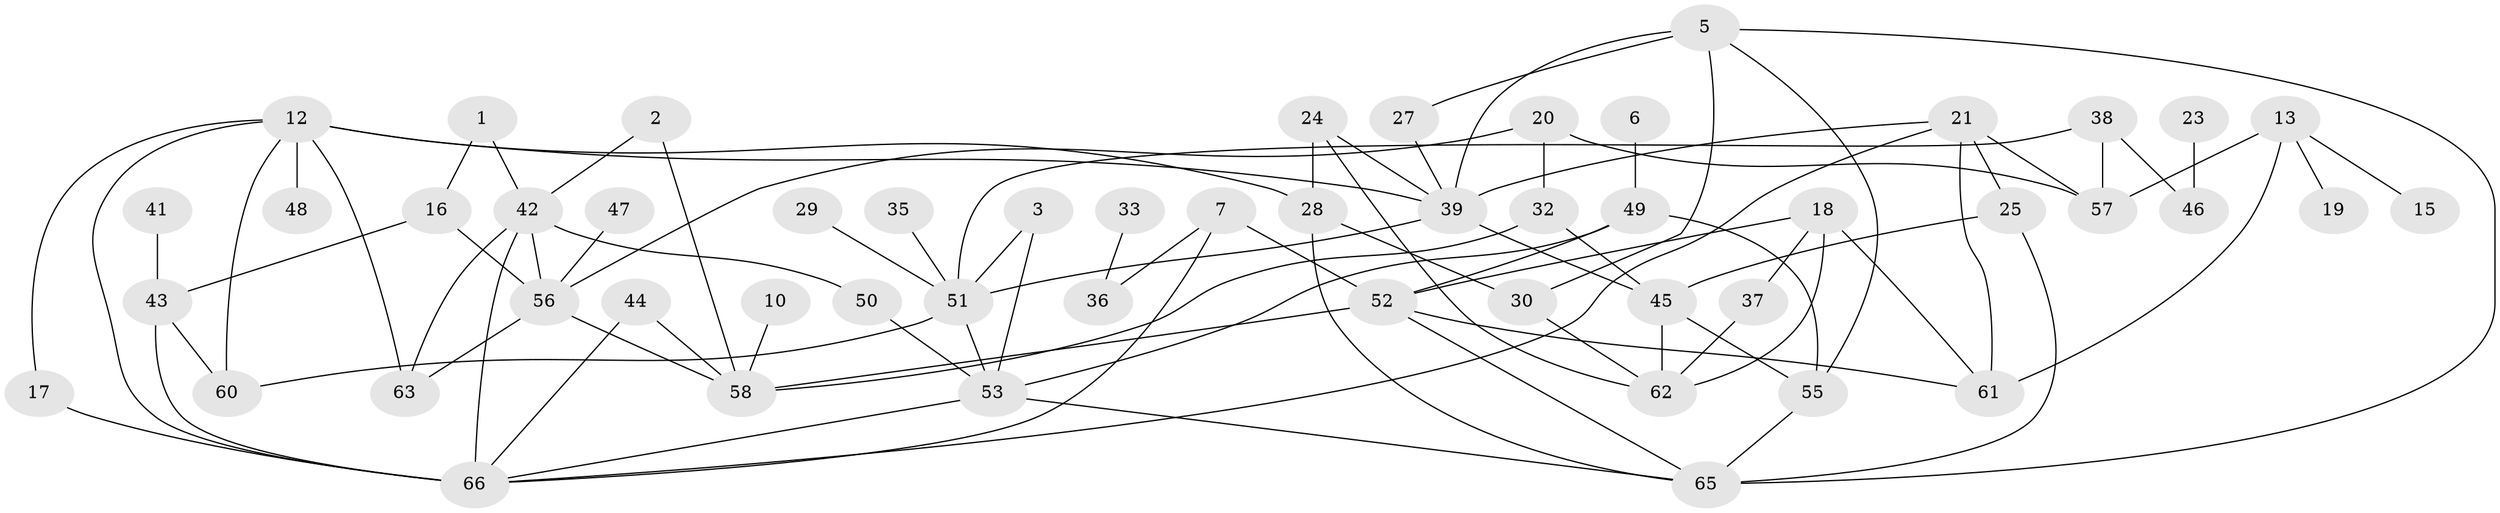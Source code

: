 // original degree distribution, {3: 0.23484848484848486, 2: 0.29545454545454547, 4: 0.12878787878787878, 5: 0.06060606060606061, 1: 0.17424242424242425, 0: 0.09090909090909091, 6: 0.015151515151515152}
// Generated by graph-tools (version 1.1) at 2025/49/03/09/25 03:49:08]
// undirected, 53 vertices, 89 edges
graph export_dot {
graph [start="1"]
  node [color=gray90,style=filled];
  1;
  2;
  3;
  5;
  6;
  7;
  10;
  12;
  13;
  15;
  16;
  17;
  18;
  19;
  20;
  21;
  23;
  24;
  25;
  27;
  28;
  29;
  30;
  32;
  33;
  35;
  36;
  37;
  38;
  39;
  41;
  42;
  43;
  44;
  45;
  46;
  47;
  48;
  49;
  50;
  51;
  52;
  53;
  55;
  56;
  57;
  58;
  60;
  61;
  62;
  63;
  65;
  66;
  1 -- 16 [weight=1.0];
  1 -- 42 [weight=1.0];
  2 -- 42 [weight=1.0];
  2 -- 58 [weight=1.0];
  3 -- 51 [weight=1.0];
  3 -- 53 [weight=1.0];
  5 -- 27 [weight=1.0];
  5 -- 30 [weight=1.0];
  5 -- 39 [weight=1.0];
  5 -- 55 [weight=1.0];
  5 -- 65 [weight=1.0];
  6 -- 49 [weight=1.0];
  7 -- 36 [weight=1.0];
  7 -- 52 [weight=1.0];
  7 -- 66 [weight=1.0];
  10 -- 58 [weight=1.0];
  12 -- 17 [weight=1.0];
  12 -- 28 [weight=1.0];
  12 -- 39 [weight=1.0];
  12 -- 48 [weight=1.0];
  12 -- 60 [weight=1.0];
  12 -- 63 [weight=1.0];
  12 -- 66 [weight=1.0];
  13 -- 15 [weight=1.0];
  13 -- 19 [weight=1.0];
  13 -- 57 [weight=2.0];
  13 -- 61 [weight=1.0];
  16 -- 43 [weight=1.0];
  16 -- 56 [weight=1.0];
  17 -- 66 [weight=2.0];
  18 -- 37 [weight=1.0];
  18 -- 52 [weight=1.0];
  18 -- 61 [weight=1.0];
  18 -- 62 [weight=1.0];
  20 -- 32 [weight=1.0];
  20 -- 56 [weight=1.0];
  20 -- 57 [weight=1.0];
  21 -- 25 [weight=1.0];
  21 -- 39 [weight=1.0];
  21 -- 57 [weight=1.0];
  21 -- 61 [weight=1.0];
  21 -- 66 [weight=1.0];
  23 -- 46 [weight=1.0];
  24 -- 28 [weight=1.0];
  24 -- 39 [weight=1.0];
  24 -- 62 [weight=1.0];
  25 -- 45 [weight=1.0];
  25 -- 65 [weight=1.0];
  27 -- 39 [weight=1.0];
  28 -- 30 [weight=1.0];
  28 -- 65 [weight=1.0];
  29 -- 51 [weight=1.0];
  30 -- 62 [weight=1.0];
  32 -- 45 [weight=1.0];
  32 -- 58 [weight=1.0];
  33 -- 36 [weight=1.0];
  35 -- 51 [weight=1.0];
  37 -- 62 [weight=1.0];
  38 -- 46 [weight=1.0];
  38 -- 51 [weight=1.0];
  38 -- 57 [weight=1.0];
  39 -- 45 [weight=1.0];
  39 -- 51 [weight=1.0];
  41 -- 43 [weight=1.0];
  42 -- 50 [weight=1.0];
  42 -- 56 [weight=1.0];
  42 -- 63 [weight=1.0];
  42 -- 66 [weight=1.0];
  43 -- 60 [weight=1.0];
  43 -- 66 [weight=1.0];
  44 -- 58 [weight=1.0];
  44 -- 66 [weight=1.0];
  45 -- 55 [weight=1.0];
  45 -- 62 [weight=1.0];
  47 -- 56 [weight=1.0];
  49 -- 52 [weight=1.0];
  49 -- 53 [weight=1.0];
  49 -- 55 [weight=1.0];
  50 -- 53 [weight=1.0];
  51 -- 53 [weight=1.0];
  51 -- 60 [weight=1.0];
  52 -- 58 [weight=1.0];
  52 -- 61 [weight=1.0];
  52 -- 65 [weight=1.0];
  53 -- 65 [weight=1.0];
  53 -- 66 [weight=1.0];
  55 -- 65 [weight=1.0];
  56 -- 58 [weight=1.0];
  56 -- 63 [weight=1.0];
}
